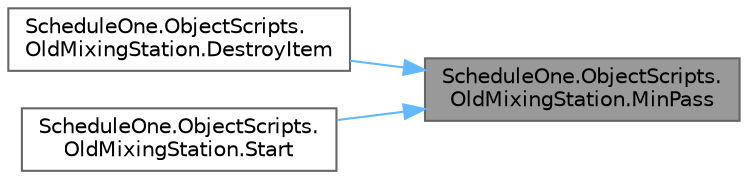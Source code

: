 digraph "ScheduleOne.ObjectScripts.OldMixingStation.MinPass"
{
 // LATEX_PDF_SIZE
  bgcolor="transparent";
  edge [fontname=Helvetica,fontsize=10,labelfontname=Helvetica,labelfontsize=10];
  node [fontname=Helvetica,fontsize=10,shape=box,height=0.2,width=0.4];
  rankdir="RL";
  Node1 [id="Node000001",label="ScheduleOne.ObjectScripts.\lOldMixingStation.MinPass",height=0.2,width=0.4,color="gray40", fillcolor="grey60", style="filled", fontcolor="black",tooltip=" "];
  Node1 -> Node2 [id="edge1_Node000001_Node000002",dir="back",color="steelblue1",style="solid",tooltip=" "];
  Node2 [id="Node000002",label="ScheduleOne.ObjectScripts.\lOldMixingStation.DestroyItem",height=0.2,width=0.4,color="grey40", fillcolor="white", style="filled",URL="$class_schedule_one_1_1_object_scripts_1_1_old_mixing_station.html#a4710aa64705d46233aebaf0486bdb36a",tooltip=" "];
  Node1 -> Node3 [id="edge2_Node000001_Node000003",dir="back",color="steelblue1",style="solid",tooltip=" "];
  Node3 [id="Node000003",label="ScheduleOne.ObjectScripts.\lOldMixingStation.Start",height=0.2,width=0.4,color="grey40", fillcolor="white", style="filled",URL="$class_schedule_one_1_1_object_scripts_1_1_old_mixing_station.html#ac39d242835cd7a74a629025d7206d4e7",tooltip=" "];
}
